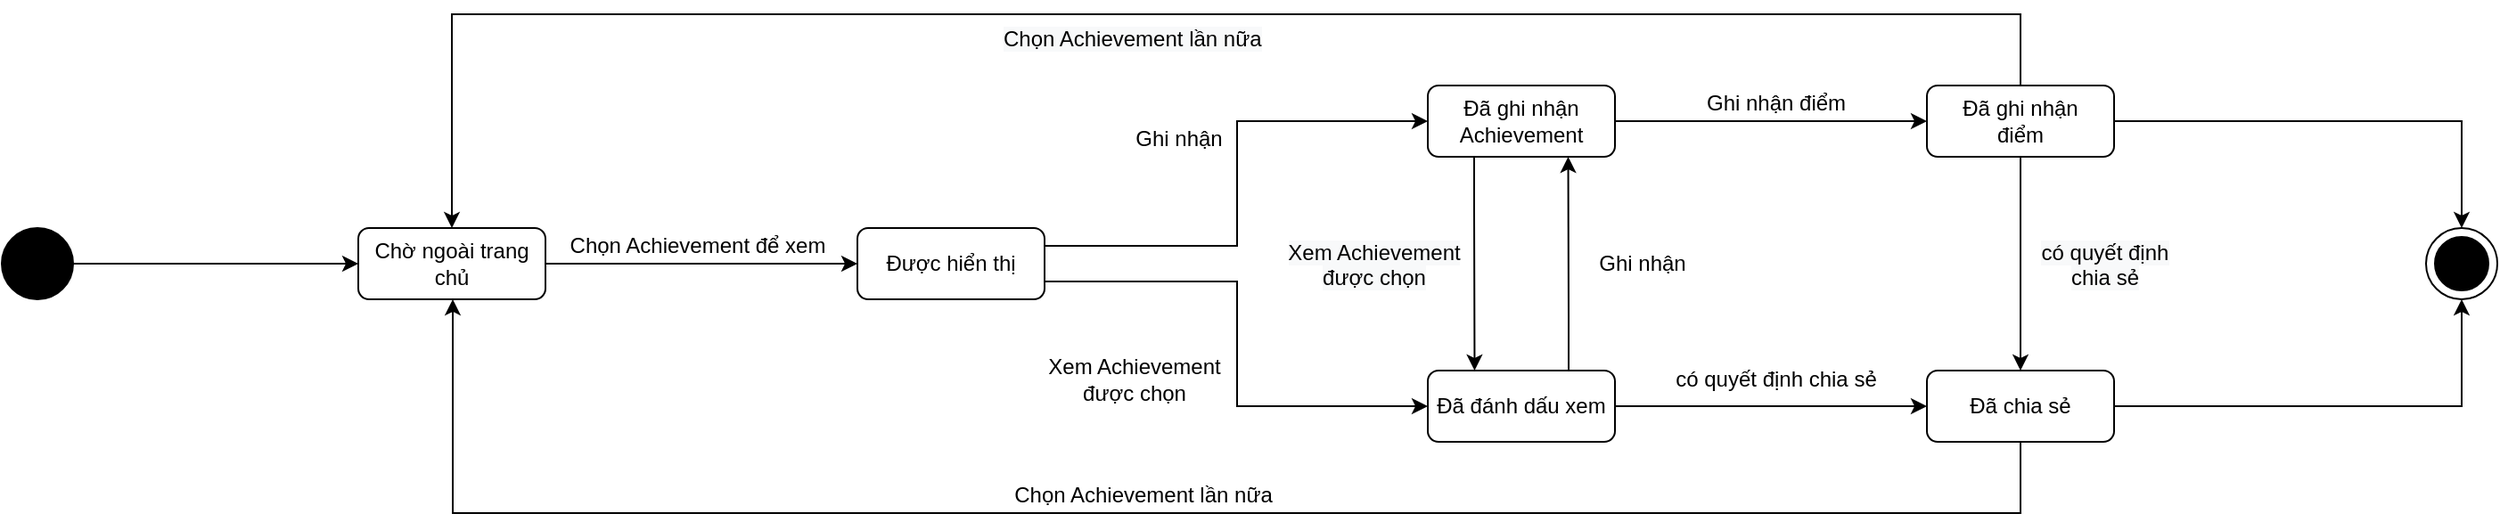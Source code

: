 <mxfile version="13.6.5">
    <diagram id="XHE4mweBeiq4vwxRf4Bt" name="Page-1">
        <mxGraphModel dx="990" dy="585" grid="1" gridSize="10" guides="1" tooltips="1" connect="1" arrows="1" fold="1" page="1" pageScale="1" pageWidth="850" pageHeight="1100" background="#FFFFFF" math="0" shadow="0">
            <root>
                <mxCell id="0"/>
                <mxCell id="1" parent="0"/>
                <mxCell id="40" style="edgeStyle=orthogonalEdgeStyle;rounded=0;orthogonalLoop=1;jettySize=auto;html=1;entryX=0;entryY=0.5;entryDx=0;entryDy=0;" parent="1" source="3" target="37" edge="1">
                    <mxGeometry relative="1" as="geometry"/>
                </mxCell>
                <mxCell id="3" value="" style="shape=ellipse;html=1;fillColor=#000000;fontSize=18;fontColor=#ffffff;" parent="1" vertex="1">
                    <mxGeometry x="40" y="240" width="40" height="40" as="geometry"/>
                </mxCell>
                <mxCell id="4" value="" style="shape=mxgraph.sysml.actFinal;html=1;verticalLabelPosition=bottom;labelBackgroundColor=#ffffff;verticalAlign=top;" parent="1" vertex="1">
                    <mxGeometry x="1400" y="240" width="40" height="40" as="geometry"/>
                </mxCell>
                <mxCell id="66" style="edgeStyle=orthogonalEdgeStyle;rounded=0;orthogonalLoop=1;jettySize=auto;html=1;entryX=0.25;entryY=0;entryDx=0;entryDy=0;" parent="1" source="10" target="45" edge="1">
                    <mxGeometry relative="1" as="geometry">
                        <Array as="points">
                            <mxPoint x="866" y="230"/>
                            <mxPoint x="866" y="230"/>
                        </Array>
                    </mxGeometry>
                </mxCell>
                <mxCell id="69" style="edgeStyle=orthogonalEdgeStyle;rounded=0;orthogonalLoop=1;jettySize=auto;html=1;entryX=0;entryY=0.5;entryDx=0;entryDy=0;" parent="1" source="10" target="13" edge="1">
                    <mxGeometry relative="1" as="geometry"/>
                </mxCell>
                <mxCell id="10" value="Đã ghi nhận&lt;br&gt;Achievement" style="shape=rect;rounded=1;html=1;whiteSpace=wrap;align=center;" parent="1" vertex="1">
                    <mxGeometry x="840" y="160" width="105" height="40" as="geometry"/>
                </mxCell>
                <mxCell id="12" value="Ghi nhận" style="text;html=1;align=center;verticalAlign=middle;resizable=0;points=[];autosize=1;" parent="1" vertex="1">
                    <mxGeometry x="670" y="180" width="60" height="20" as="geometry"/>
                </mxCell>
                <mxCell id="71" style="edgeStyle=orthogonalEdgeStyle;rounded=0;orthogonalLoop=1;jettySize=auto;html=1;entryX=0.5;entryY=0;entryDx=0;entryDy=0;" parent="1" source="13" target="17" edge="1">
                    <mxGeometry relative="1" as="geometry"/>
                </mxCell>
                <mxCell id="73" style="edgeStyle=orthogonalEdgeStyle;rounded=0;orthogonalLoop=1;jettySize=auto;html=1;entryX=0.5;entryY=0;entryDx=0;entryDy=0;entryPerimeter=0;" parent="1" source="13" target="4" edge="1">
                    <mxGeometry relative="1" as="geometry"/>
                </mxCell>
                <mxCell id="75" style="edgeStyle=orthogonalEdgeStyle;rounded=0;orthogonalLoop=1;jettySize=auto;html=1;entryX=0.5;entryY=0;entryDx=0;entryDy=0;" edge="1" parent="1" source="13" target="37">
                    <mxGeometry relative="1" as="geometry">
                        <Array as="points">
                            <mxPoint x="1173" y="120"/>
                            <mxPoint x="293" y="120"/>
                        </Array>
                    </mxGeometry>
                </mxCell>
                <mxCell id="13" value="Đã ghi nhận&lt;br&gt;điểm" style="shape=rect;rounded=1;html=1;whiteSpace=wrap;align=center;" parent="1" vertex="1">
                    <mxGeometry x="1120" y="160" width="105" height="40" as="geometry"/>
                </mxCell>
                <mxCell id="15" value="Ghi nhận điểm" style="text;html=1;align=center;verticalAlign=middle;resizable=0;points=[];autosize=1;" parent="1" vertex="1">
                    <mxGeometry x="990" y="160" width="90" height="20" as="geometry"/>
                </mxCell>
                <mxCell id="72" style="edgeStyle=orthogonalEdgeStyle;rounded=0;orthogonalLoop=1;jettySize=auto;html=1;" parent="1" source="17" target="37" edge="1">
                    <mxGeometry relative="1" as="geometry">
                        <Array as="points">
                            <mxPoint x="1173" y="400"/>
                            <mxPoint x="293" y="400"/>
                        </Array>
                    </mxGeometry>
                </mxCell>
                <mxCell id="74" style="edgeStyle=orthogonalEdgeStyle;rounded=0;orthogonalLoop=1;jettySize=auto;html=1;entryX=0.5;entryY=1;entryDx=0;entryDy=0;entryPerimeter=0;" parent="1" source="17" target="4" edge="1">
                    <mxGeometry relative="1" as="geometry"/>
                </mxCell>
                <mxCell id="17" value="Đã chia sẻ" style="shape=rect;rounded=1;html=1;whiteSpace=wrap;align=center;" parent="1" vertex="1">
                    <mxGeometry x="1120" y="320" width="105" height="40" as="geometry"/>
                </mxCell>
                <mxCell id="23" value="có quyết định chia sẻ" style="text;html=1;align=center;verticalAlign=middle;resizable=0;points=[];autosize=1;" parent="1" vertex="1">
                    <mxGeometry x="970" y="315" width="130" height="20" as="geometry"/>
                </mxCell>
                <mxCell id="42" style="rounded=0;orthogonalLoop=1;jettySize=auto;html=1;entryX=0;entryY=0.5;entryDx=0;entryDy=0;" parent="1" source="37" target="41" edge="1">
                    <mxGeometry relative="1" as="geometry"/>
                </mxCell>
                <mxCell id="37" value="Chờ ngoài trang chủ" style="shape=rect;rounded=1;html=1;whiteSpace=wrap;align=center;" parent="1" vertex="1">
                    <mxGeometry x="240" y="240" width="105" height="40" as="geometry"/>
                </mxCell>
                <mxCell id="64" style="edgeStyle=orthogonalEdgeStyle;rounded=0;orthogonalLoop=1;jettySize=auto;html=1;entryX=0;entryY=0.5;entryDx=0;entryDy=0;" parent="1" source="41" target="10" edge="1">
                    <mxGeometry relative="1" as="geometry">
                        <Array as="points">
                            <mxPoint x="733" y="250"/>
                            <mxPoint x="733" y="180"/>
                        </Array>
                    </mxGeometry>
                </mxCell>
                <mxCell id="65" style="edgeStyle=orthogonalEdgeStyle;rounded=0;orthogonalLoop=1;jettySize=auto;html=1;entryX=0;entryY=0.5;entryDx=0;entryDy=0;" parent="1" source="41" target="45" edge="1">
                    <mxGeometry relative="1" as="geometry">
                        <Array as="points">
                            <mxPoint x="733" y="270"/>
                            <mxPoint x="733" y="340"/>
                        </Array>
                    </mxGeometry>
                </mxCell>
                <mxCell id="41" value="Được hiển thị" style="shape=rect;rounded=1;html=1;whiteSpace=wrap;align=center;" parent="1" vertex="1">
                    <mxGeometry x="520" y="240" width="105" height="40" as="geometry"/>
                </mxCell>
                <mxCell id="43" value="Chọn Achievement để xem" style="text;html=1;align=center;verticalAlign=middle;resizable=0;points=[];autosize=1;" parent="1" vertex="1">
                    <mxGeometry x="350" y="240" width="160" height="20" as="geometry"/>
                </mxCell>
                <mxCell id="67" style="edgeStyle=orthogonalEdgeStyle;rounded=0;orthogonalLoop=1;jettySize=auto;html=1;entryX=0.75;entryY=1;entryDx=0;entryDy=0;" parent="1" source="45" target="10" edge="1">
                    <mxGeometry relative="1" as="geometry">
                        <Array as="points">
                            <mxPoint x="919" y="290"/>
                            <mxPoint x="919" y="290"/>
                        </Array>
                    </mxGeometry>
                </mxCell>
                <mxCell id="70" style="edgeStyle=orthogonalEdgeStyle;rounded=0;orthogonalLoop=1;jettySize=auto;html=1;" parent="1" source="45" target="17" edge="1">
                    <mxGeometry relative="1" as="geometry"/>
                </mxCell>
                <mxCell id="45" value="Đã đánh dấu xem" style="shape=rect;rounded=1;html=1;whiteSpace=wrap;align=center;" parent="1" vertex="1">
                    <mxGeometry x="840" y="320" width="105" height="40" as="geometry"/>
                </mxCell>
                <mxCell id="48" value="Xem Achievement&lt;br&gt;được chọn" style="text;html=1;align=center;verticalAlign=middle;resizable=0;points=[];autosize=1;" parent="1" vertex="1">
                    <mxGeometry x="620" y="310" width="110" height="30" as="geometry"/>
                </mxCell>
                <mxCell id="52" value="&lt;span style=&quot;color: rgb(0 , 0 , 0) ; font-family: &amp;#34;helvetica&amp;#34; ; font-size: 12px ; font-style: normal ; font-weight: 400 ; letter-spacing: normal ; text-indent: 0px ; text-transform: none ; word-spacing: 0px ; background-color: rgb(248 , 249 , 250) ; display: inline ; float: none&quot;&gt;có quyết định&lt;br&gt;chia sẻ&lt;/span&gt;" style="text;whiteSpace=wrap;html=1;align=center;" parent="1" vertex="1">
                    <mxGeometry x="1180" y="240" width="80" height="30" as="geometry"/>
                </mxCell>
                <mxCell id="56" value="Chọn Achievement lần nữa" style="text;html=1;align=center;verticalAlign=middle;resizable=0;points=[];autosize=1;" parent="1" vertex="1">
                    <mxGeometry x="600" y="380" width="160" height="20" as="geometry"/>
                </mxCell>
                <mxCell id="60" value="&lt;span style=&quot;color: rgb(0 , 0 , 0) ; font-family: &amp;#34;helvetica&amp;#34; ; font-size: 12px ; font-style: normal ; font-weight: 400 ; letter-spacing: normal ; text-indent: 0px ; text-transform: none ; word-spacing: 0px ; background-color: rgb(248 , 249 , 250) ; display: inline ; float: none&quot;&gt;Xem Achievement&lt;/span&gt;&lt;br style=&quot;color: rgb(0 , 0 , 0) ; font-family: &amp;#34;helvetica&amp;#34; ; font-size: 12px ; font-style: normal ; font-weight: 400 ; letter-spacing: normal ; text-indent: 0px ; text-transform: none ; word-spacing: 0px ; background-color: rgb(248 , 249 , 250)&quot;&gt;&lt;span style=&quot;color: rgb(0 , 0 , 0) ; font-family: &amp;#34;helvetica&amp;#34; ; font-size: 12px ; font-style: normal ; font-weight: 400 ; letter-spacing: normal ; text-indent: 0px ; text-transform: none ; word-spacing: 0px ; background-color: rgb(248 , 249 , 250) ; display: inline ; float: none&quot;&gt;được chọn&lt;/span&gt;" style="text;whiteSpace=wrap;html=1;align=center;" parent="1" vertex="1">
                    <mxGeometry x="750" y="240" width="120" height="40" as="geometry"/>
                </mxCell>
                <mxCell id="68" value="Ghi nhận" style="text;html=1;align=center;verticalAlign=middle;resizable=0;points=[];autosize=1;" parent="1" vertex="1">
                    <mxGeometry x="930" y="250" width="60" height="20" as="geometry"/>
                </mxCell>
                <mxCell id="76" value="&lt;span style=&quot;color: rgb(0, 0, 0); font-family: helvetica; font-size: 12px; font-style: normal; font-weight: 400; letter-spacing: normal; text-align: center; text-indent: 0px; text-transform: none; word-spacing: 0px; background-color: rgb(248, 249, 250); display: inline; float: none;&quot;&gt;Chọn Achievement lần nữa&lt;/span&gt;" style="text;whiteSpace=wrap;html=1;" vertex="1" parent="1">
                    <mxGeometry x="600" y="120" width="170" height="30" as="geometry"/>
                </mxCell>
            </root>
        </mxGraphModel>
    </diagram>
</mxfile>